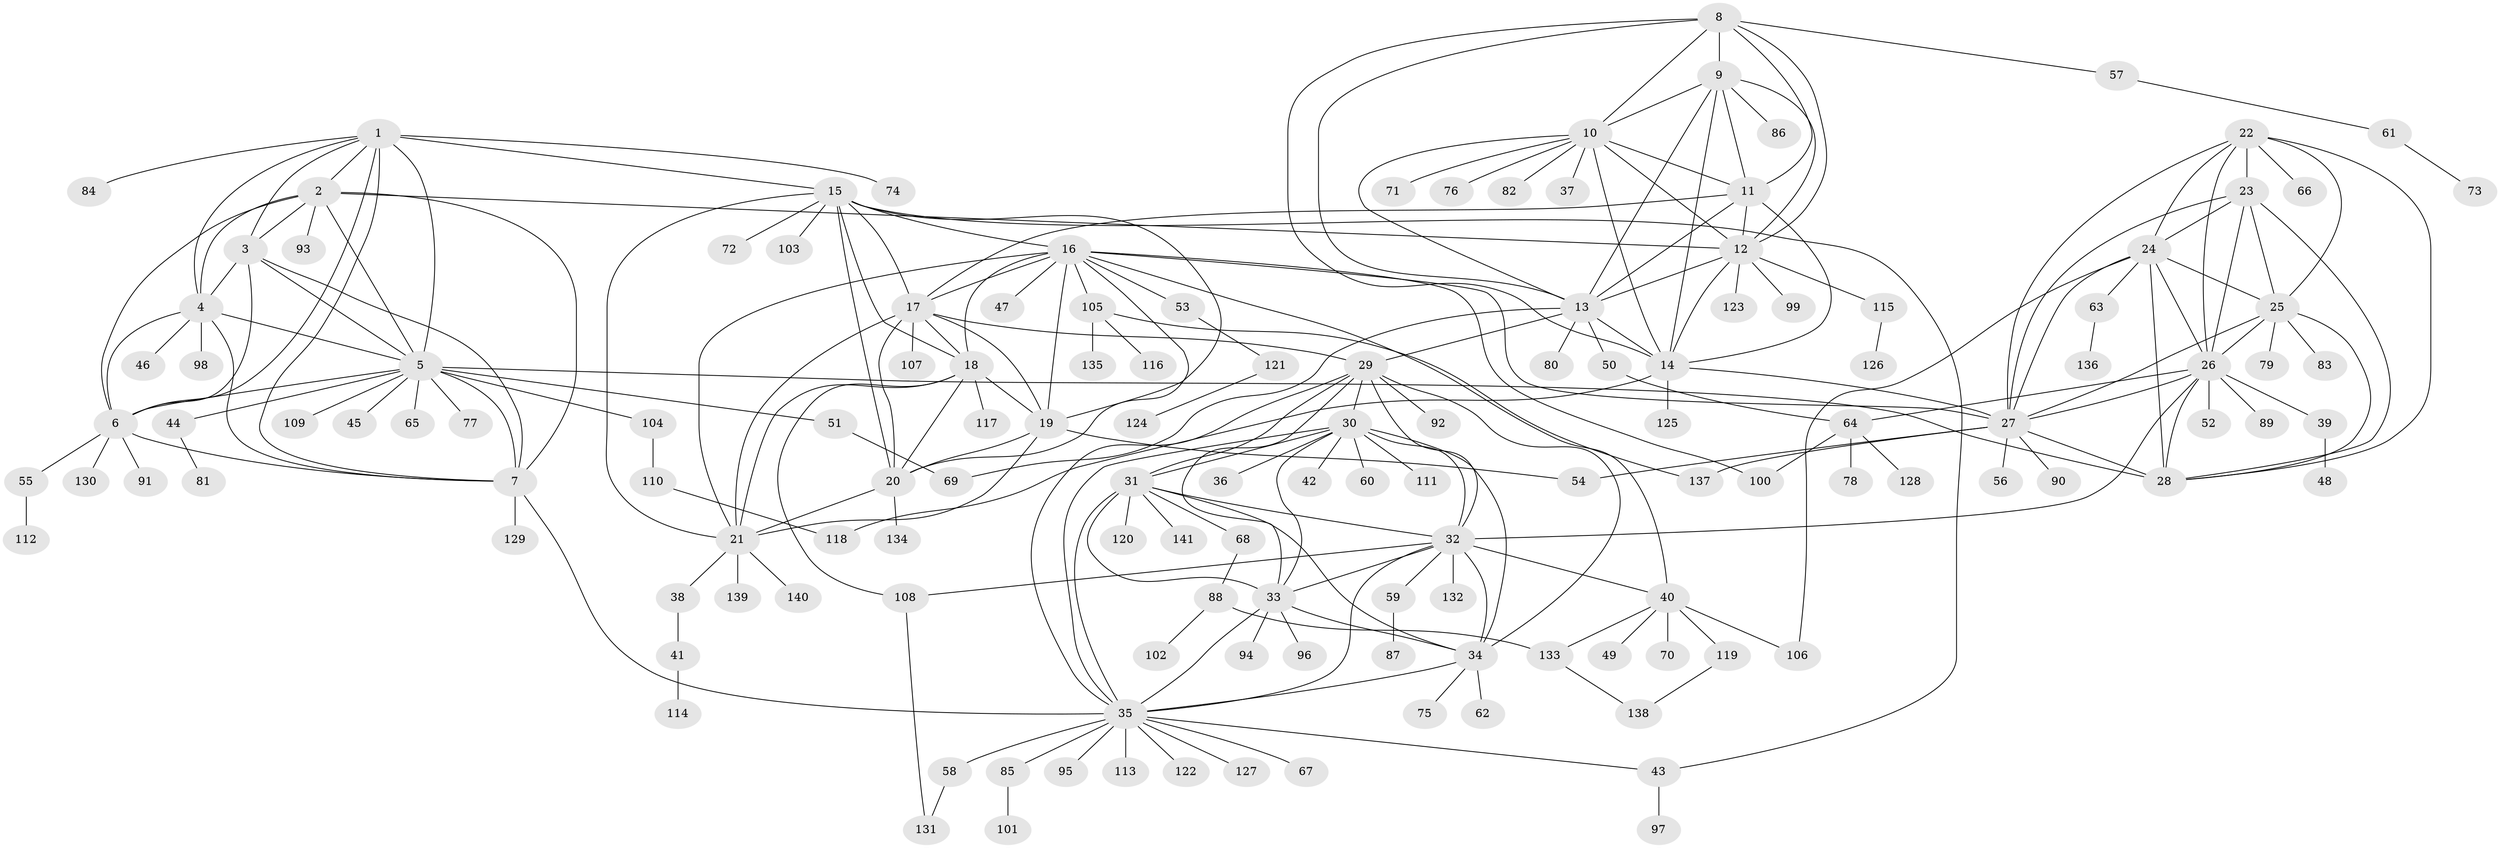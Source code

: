// coarse degree distribution, {8: 0.10588235294117647, 7: 0.10588235294117647, 6: 0.03529411764705882, 13: 0.011764705882352941, 5: 0.03529411764705882, 9: 0.011764705882352941, 11: 0.023529411764705882, 3: 0.047058823529411764, 10: 0.011764705882352941, 14: 0.011764705882352941, 1: 0.3764705882352941, 2: 0.21176470588235294, 4: 0.011764705882352941}
// Generated by graph-tools (version 1.1) at 2025/52/03/04/25 22:52:06]
// undirected, 141 vertices, 234 edges
graph export_dot {
  node [color=gray90,style=filled];
  1;
  2;
  3;
  4;
  5;
  6;
  7;
  8;
  9;
  10;
  11;
  12;
  13;
  14;
  15;
  16;
  17;
  18;
  19;
  20;
  21;
  22;
  23;
  24;
  25;
  26;
  27;
  28;
  29;
  30;
  31;
  32;
  33;
  34;
  35;
  36;
  37;
  38;
  39;
  40;
  41;
  42;
  43;
  44;
  45;
  46;
  47;
  48;
  49;
  50;
  51;
  52;
  53;
  54;
  55;
  56;
  57;
  58;
  59;
  60;
  61;
  62;
  63;
  64;
  65;
  66;
  67;
  68;
  69;
  70;
  71;
  72;
  73;
  74;
  75;
  76;
  77;
  78;
  79;
  80;
  81;
  82;
  83;
  84;
  85;
  86;
  87;
  88;
  89;
  90;
  91;
  92;
  93;
  94;
  95;
  96;
  97;
  98;
  99;
  100;
  101;
  102;
  103;
  104;
  105;
  106;
  107;
  108;
  109;
  110;
  111;
  112;
  113;
  114;
  115;
  116;
  117;
  118;
  119;
  120;
  121;
  122;
  123;
  124;
  125;
  126;
  127;
  128;
  129;
  130;
  131;
  132;
  133;
  134;
  135;
  136;
  137;
  138;
  139;
  140;
  141;
  1 -- 2;
  1 -- 3;
  1 -- 4;
  1 -- 5;
  1 -- 6;
  1 -- 7;
  1 -- 15;
  1 -- 74;
  1 -- 84;
  2 -- 3;
  2 -- 4;
  2 -- 5;
  2 -- 6;
  2 -- 7;
  2 -- 12;
  2 -- 93;
  3 -- 4;
  3 -- 5;
  3 -- 6;
  3 -- 7;
  4 -- 5;
  4 -- 6;
  4 -- 7;
  4 -- 46;
  4 -- 98;
  5 -- 6;
  5 -- 7;
  5 -- 28;
  5 -- 44;
  5 -- 45;
  5 -- 51;
  5 -- 65;
  5 -- 77;
  5 -- 104;
  5 -- 109;
  6 -- 7;
  6 -- 55;
  6 -- 91;
  6 -- 130;
  7 -- 35;
  7 -- 129;
  8 -- 9;
  8 -- 10;
  8 -- 11;
  8 -- 12;
  8 -- 13;
  8 -- 14;
  8 -- 57;
  9 -- 10;
  9 -- 11;
  9 -- 12;
  9 -- 13;
  9 -- 14;
  9 -- 86;
  10 -- 11;
  10 -- 12;
  10 -- 13;
  10 -- 14;
  10 -- 37;
  10 -- 71;
  10 -- 76;
  10 -- 82;
  11 -- 12;
  11 -- 13;
  11 -- 14;
  11 -- 17;
  12 -- 13;
  12 -- 14;
  12 -- 99;
  12 -- 115;
  12 -- 123;
  13 -- 14;
  13 -- 29;
  13 -- 50;
  13 -- 69;
  13 -- 80;
  14 -- 27;
  14 -- 118;
  14 -- 125;
  15 -- 16;
  15 -- 17;
  15 -- 18;
  15 -- 19;
  15 -- 20;
  15 -- 21;
  15 -- 43;
  15 -- 72;
  15 -- 103;
  16 -- 17;
  16 -- 18;
  16 -- 19;
  16 -- 20;
  16 -- 21;
  16 -- 27;
  16 -- 40;
  16 -- 47;
  16 -- 53;
  16 -- 100;
  16 -- 105;
  17 -- 18;
  17 -- 19;
  17 -- 20;
  17 -- 21;
  17 -- 29;
  17 -- 107;
  18 -- 19;
  18 -- 20;
  18 -- 21;
  18 -- 108;
  18 -- 117;
  19 -- 20;
  19 -- 21;
  19 -- 54;
  20 -- 21;
  20 -- 134;
  21 -- 38;
  21 -- 139;
  21 -- 140;
  22 -- 23;
  22 -- 24;
  22 -- 25;
  22 -- 26;
  22 -- 27;
  22 -- 28;
  22 -- 66;
  23 -- 24;
  23 -- 25;
  23 -- 26;
  23 -- 27;
  23 -- 28;
  24 -- 25;
  24 -- 26;
  24 -- 27;
  24 -- 28;
  24 -- 63;
  24 -- 106;
  25 -- 26;
  25 -- 27;
  25 -- 28;
  25 -- 79;
  25 -- 83;
  26 -- 27;
  26 -- 28;
  26 -- 32;
  26 -- 39;
  26 -- 52;
  26 -- 64;
  26 -- 89;
  27 -- 28;
  27 -- 54;
  27 -- 56;
  27 -- 90;
  27 -- 137;
  29 -- 30;
  29 -- 31;
  29 -- 32;
  29 -- 33;
  29 -- 34;
  29 -- 35;
  29 -- 92;
  30 -- 31;
  30 -- 32;
  30 -- 33;
  30 -- 34;
  30 -- 35;
  30 -- 36;
  30 -- 42;
  30 -- 60;
  30 -- 111;
  31 -- 32;
  31 -- 33;
  31 -- 34;
  31 -- 35;
  31 -- 68;
  31 -- 120;
  31 -- 141;
  32 -- 33;
  32 -- 34;
  32 -- 35;
  32 -- 40;
  32 -- 59;
  32 -- 108;
  32 -- 132;
  33 -- 34;
  33 -- 35;
  33 -- 94;
  33 -- 96;
  34 -- 35;
  34 -- 62;
  34 -- 75;
  35 -- 43;
  35 -- 58;
  35 -- 67;
  35 -- 85;
  35 -- 95;
  35 -- 113;
  35 -- 122;
  35 -- 127;
  38 -- 41;
  39 -- 48;
  40 -- 49;
  40 -- 70;
  40 -- 106;
  40 -- 119;
  40 -- 133;
  41 -- 114;
  43 -- 97;
  44 -- 81;
  50 -- 64;
  51 -- 69;
  53 -- 121;
  55 -- 112;
  57 -- 61;
  58 -- 131;
  59 -- 87;
  61 -- 73;
  63 -- 136;
  64 -- 78;
  64 -- 100;
  64 -- 128;
  68 -- 88;
  85 -- 101;
  88 -- 102;
  88 -- 133;
  104 -- 110;
  105 -- 116;
  105 -- 135;
  105 -- 137;
  108 -- 131;
  110 -- 118;
  115 -- 126;
  119 -- 138;
  121 -- 124;
  133 -- 138;
}
